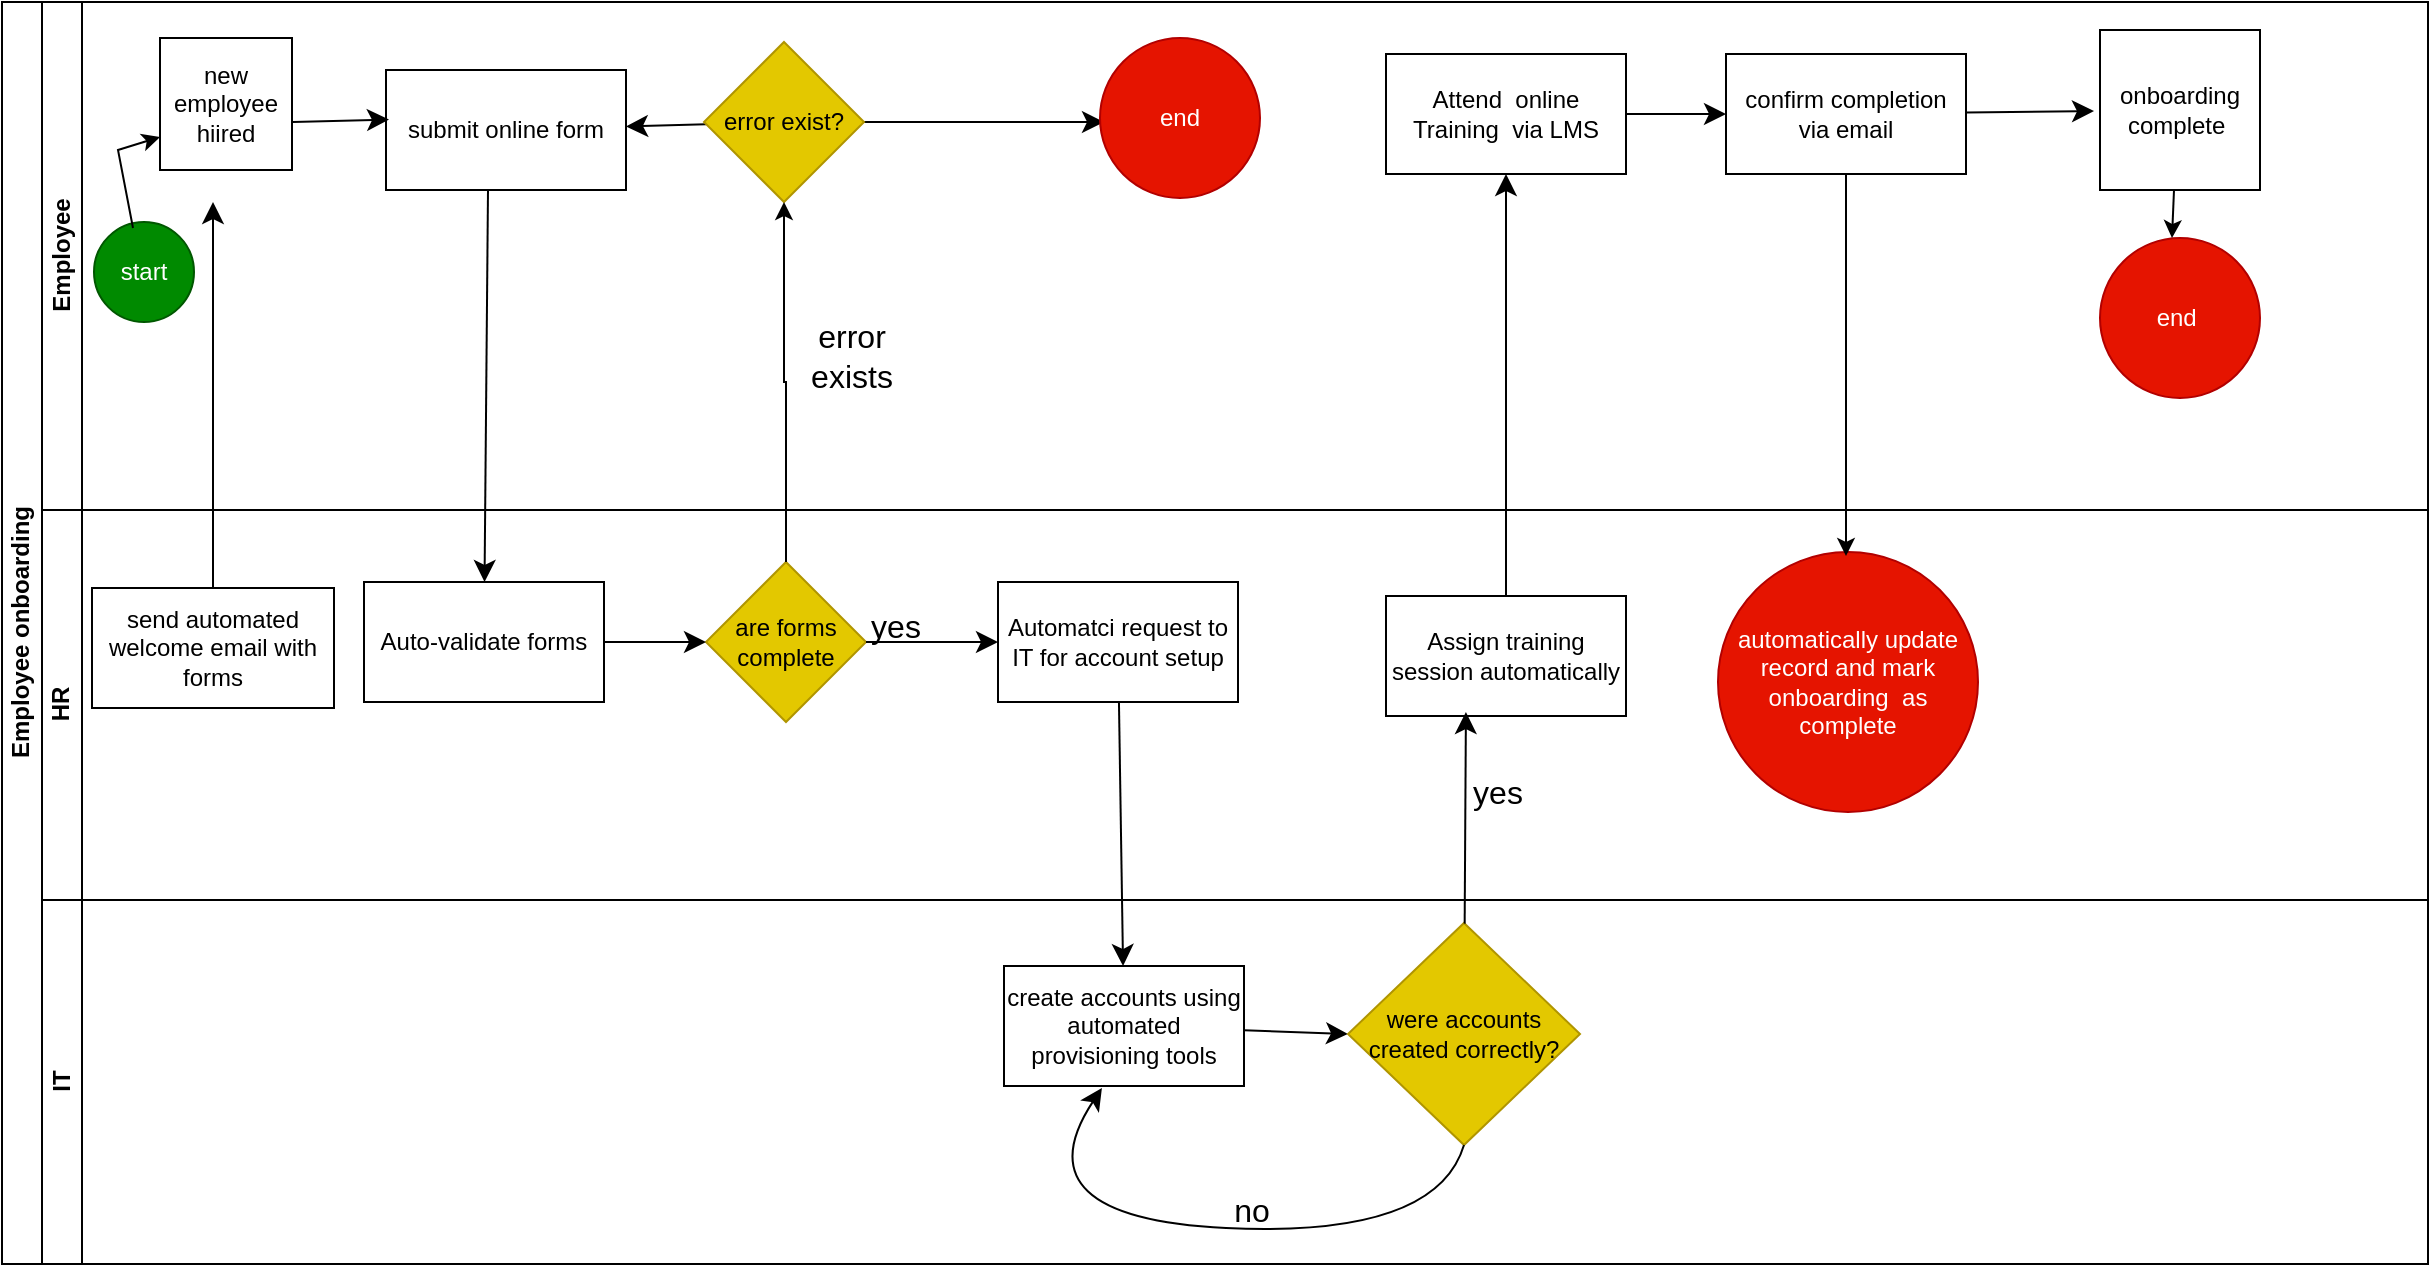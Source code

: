 <mxfile version="26.0.16">
  <diagram name="Page-1" id="dYAAqQN164_OkqlJN7os">
    <mxGraphModel dx="2452" dy="1135" grid="0" gridSize="10" guides="1" tooltips="1" connect="1" arrows="1" fold="1" page="0" pageScale="1" pageWidth="850" pageHeight="1100" math="0" shadow="0">
      <root>
        <mxCell id="0" />
        <mxCell id="1" parent="0" />
        <mxCell id="seVJ21GC20MgT60zQvt1-10" value="Employee onboarding" style="swimlane;childLayout=stackLayout;resizeParent=1;resizeParentMax=0;horizontal=0;startSize=20;horizontalStack=0;html=1;" parent="1" vertex="1">
          <mxGeometry x="-486" y="-16" width="1213" height="631" as="geometry" />
        </mxCell>
        <mxCell id="seVJ21GC20MgT60zQvt1-11" value="Employee" style="swimlane;startSize=20;horizontal=0;html=1;" parent="seVJ21GC20MgT60zQvt1-10" vertex="1">
          <mxGeometry x="20" width="1193" height="254" as="geometry" />
        </mxCell>
        <mxCell id="seVJ21GC20MgT60zQvt1-20" value="submit online form" style="rounded=0;whiteSpace=wrap;html=1;" parent="seVJ21GC20MgT60zQvt1-11" vertex="1">
          <mxGeometry x="172" y="34" width="120" height="60" as="geometry" />
        </mxCell>
        <mxCell id="seVJ21GC20MgT60zQvt1-22" value="" style="endArrow=classic;html=1;rounded=0;fontSize=12;startSize=8;endSize=8;curved=1;entryX=0;entryY=0.25;entryDx=0;entryDy=0;exitX=1;exitY=0.5;exitDx=0;exitDy=0;" parent="seVJ21GC20MgT60zQvt1-11" edge="1">
          <mxGeometry width="50" height="50" relative="1" as="geometry">
            <mxPoint x="125.5" y="60" as="sourcePoint" />
            <mxPoint x="173.5" y="58.75" as="targetPoint" />
          </mxGeometry>
        </mxCell>
        <mxCell id="seVJ21GC20MgT60zQvt1-65" value="error exists" style="text;strokeColor=none;fillColor=none;html=1;align=center;verticalAlign=middle;whiteSpace=wrap;rounded=0;fontSize=16;" parent="seVJ21GC20MgT60zQvt1-11" vertex="1">
          <mxGeometry x="375" y="162" width="60" height="30" as="geometry" />
        </mxCell>
        <mxCell id="seVJ21GC20MgT60zQvt1-68" value="" style="edgeStyle=none;curved=1;rounded=0;orthogonalLoop=1;jettySize=auto;html=1;fontSize=12;startSize=8;endSize=8;" parent="seVJ21GC20MgT60zQvt1-11" source="seVJ21GC20MgT60zQvt1-67" target="seVJ21GC20MgT60zQvt1-20" edge="1">
          <mxGeometry relative="1" as="geometry" />
        </mxCell>
        <mxCell id="seVJ21GC20MgT60zQvt1-70" value="" style="edgeStyle=none;curved=1;rounded=0;orthogonalLoop=1;jettySize=auto;html=1;fontSize=12;startSize=8;endSize=8;" parent="seVJ21GC20MgT60zQvt1-11" source="seVJ21GC20MgT60zQvt1-67" edge="1">
          <mxGeometry relative="1" as="geometry">
            <mxPoint x="531" y="60" as="targetPoint" />
          </mxGeometry>
        </mxCell>
        <mxCell id="seVJ21GC20MgT60zQvt1-67" value="error exist?" style="rhombus;whiteSpace=wrap;html=1;fillColor=#e3c800;strokeColor=#B09500;fontColor=#000000;" parent="seVJ21GC20MgT60zQvt1-11" vertex="1">
          <mxGeometry x="331" y="20" width="80" height="80" as="geometry" />
        </mxCell>
        <mxCell id="seVJ21GC20MgT60zQvt1-72" value="end" style="ellipse;whiteSpace=wrap;html=1;aspect=fixed;fillColor=#e51400;strokeColor=#B20000;fontColor=#ffffff;" parent="seVJ21GC20MgT60zQvt1-11" vertex="1">
          <mxGeometry x="529" y="18" width="80" height="80" as="geometry" />
        </mxCell>
        <mxCell id="seVJ21GC20MgT60zQvt1-76" value="" style="edgeStyle=none;curved=1;rounded=0;orthogonalLoop=1;jettySize=auto;html=1;fontSize=12;startSize=8;endSize=8;" parent="seVJ21GC20MgT60zQvt1-11" source="seVJ21GC20MgT60zQvt1-73" target="seVJ21GC20MgT60zQvt1-75" edge="1">
          <mxGeometry relative="1" as="geometry" />
        </mxCell>
        <mxCell id="seVJ21GC20MgT60zQvt1-73" value="Attend&amp;nbsp; online Training&amp;nbsp; via LMS" style="rounded=0;whiteSpace=wrap;html=1;" parent="seVJ21GC20MgT60zQvt1-11" vertex="1">
          <mxGeometry x="672" y="26" width="120" height="60" as="geometry" />
        </mxCell>
        <mxCell id="seVJ21GC20MgT60zQvt1-80" value="" style="edgeStyle=none;curved=1;rounded=0;orthogonalLoop=1;jettySize=auto;html=1;fontSize=12;startSize=8;endSize=8;" parent="seVJ21GC20MgT60zQvt1-11" source="seVJ21GC20MgT60zQvt1-75" edge="1">
          <mxGeometry relative="1" as="geometry">
            <mxPoint x="1026.003" y="54.488" as="targetPoint" />
          </mxGeometry>
        </mxCell>
        <mxCell id="seVJ21GC20MgT60zQvt1-75" value="confirm completion via email" style="whiteSpace=wrap;html=1;rounded=0;" parent="seVJ21GC20MgT60zQvt1-11" vertex="1">
          <mxGeometry x="842" y="26" width="120" height="60" as="geometry" />
        </mxCell>
        <mxCell id="TXXZFqlOIVdVlZ8PvmXg-8" value="start" style="ellipse;whiteSpace=wrap;html=1;aspect=fixed;fillColor=#008a00;fontColor=#ffffff;strokeColor=#005700;" vertex="1" parent="seVJ21GC20MgT60zQvt1-11">
          <mxGeometry x="26" y="110" width="50" height="50" as="geometry" />
        </mxCell>
        <mxCell id="TXXZFqlOIVdVlZ8PvmXg-10" value="" style="endArrow=classic;html=1;rounded=0;entryX=0;entryY=0.75;entryDx=0;entryDy=0;" edge="1" parent="seVJ21GC20MgT60zQvt1-11" target="TXXZFqlOIVdVlZ8PvmXg-16">
          <mxGeometry width="50" height="50" relative="1" as="geometry">
            <mxPoint x="45.5" y="113" as="sourcePoint" />
            <mxPoint x="47.02" y="68" as="targetPoint" />
            <Array as="points">
              <mxPoint x="38" y="74" />
            </Array>
          </mxGeometry>
        </mxCell>
        <mxCell id="TXXZFqlOIVdVlZ8PvmXg-11" value="end&amp;nbsp;" style="ellipse;whiteSpace=wrap;html=1;aspect=fixed;fillColor=#e51400;fontColor=#ffffff;strokeColor=#B20000;" vertex="1" parent="seVJ21GC20MgT60zQvt1-11">
          <mxGeometry x="1029" y="118" width="80" height="80" as="geometry" />
        </mxCell>
        <mxCell id="TXXZFqlOIVdVlZ8PvmXg-12" value="" style="endArrow=classic;html=1;rounded=0;" edge="1" parent="seVJ21GC20MgT60zQvt1-11">
          <mxGeometry width="50" height="50" relative="1" as="geometry">
            <mxPoint x="1066" y="94" as="sourcePoint" />
            <mxPoint x="1065" y="118" as="targetPoint" />
          </mxGeometry>
        </mxCell>
        <mxCell id="TXXZFqlOIVdVlZ8PvmXg-16" value="new employee hiired" style="whiteSpace=wrap;html=1;aspect=fixed;" vertex="1" parent="seVJ21GC20MgT60zQvt1-11">
          <mxGeometry x="59" y="18" width="66" height="66" as="geometry" />
        </mxCell>
        <mxCell id="TXXZFqlOIVdVlZ8PvmXg-18" value="onboarding complete&amp;nbsp;" style="whiteSpace=wrap;html=1;aspect=fixed;" vertex="1" parent="seVJ21GC20MgT60zQvt1-11">
          <mxGeometry x="1029" y="14" width="80" height="80" as="geometry" />
        </mxCell>
        <mxCell id="seVJ21GC20MgT60zQvt1-19" value="" style="endArrow=classic;html=1;rounded=0;fontSize=12;startSize=8;endSize=8;curved=1;exitX=0.5;exitY=0;exitDx=0;exitDy=0;entryX=0.5;entryY=1;entryDx=0;entryDy=0;" parent="seVJ21GC20MgT60zQvt1-10" source="seVJ21GC20MgT60zQvt1-17" edge="1">
          <mxGeometry width="50" height="50" relative="1" as="geometry">
            <mxPoint x="103" y="205" as="sourcePoint" />
            <mxPoint x="105.5" y="100" as="targetPoint" />
          </mxGeometry>
        </mxCell>
        <mxCell id="seVJ21GC20MgT60zQvt1-23" value="" style="endArrow=classic;html=1;rounded=0;fontSize=12;startSize=8;endSize=8;curved=1;exitX=0.425;exitY=1;exitDx=0;exitDy=0;exitPerimeter=0;" parent="seVJ21GC20MgT60zQvt1-10" source="seVJ21GC20MgT60zQvt1-20" target="seVJ21GC20MgT60zQvt1-24" edge="1">
          <mxGeometry width="50" height="50" relative="1" as="geometry">
            <mxPoint x="252" y="145" as="sourcePoint" />
            <mxPoint x="243" y="169" as="targetPoint" />
          </mxGeometry>
        </mxCell>
        <mxCell id="seVJ21GC20MgT60zQvt1-12" value="HR" style="swimlane;startSize=20;horizontal=0;html=1;" parent="seVJ21GC20MgT60zQvt1-10" vertex="1">
          <mxGeometry x="20" y="254" width="1193" height="195" as="geometry" />
        </mxCell>
        <mxCell id="seVJ21GC20MgT60zQvt1-17" value="&lt;font&gt;send automated welcome email with forms&lt;/font&gt;" style="rounded=0;whiteSpace=wrap;html=1;" parent="seVJ21GC20MgT60zQvt1-12" vertex="1">
          <mxGeometry x="25" y="39" width="121" height="60" as="geometry" />
        </mxCell>
        <mxCell id="seVJ21GC20MgT60zQvt1-24" value="Auto-validate forms" style="rounded=0;whiteSpace=wrap;html=1;" parent="seVJ21GC20MgT60zQvt1-12" vertex="1">
          <mxGeometry x="161" y="36" width="120" height="60" as="geometry" />
        </mxCell>
        <mxCell id="seVJ21GC20MgT60zQvt1-26" value="are forms complete" style="rhombus;whiteSpace=wrap;html=1;fillColor=#e3c800;strokeColor=#B09500;fontColor=#000000;" parent="seVJ21GC20MgT60zQvt1-12" vertex="1">
          <mxGeometry x="332" y="26" width="80" height="80" as="geometry" />
        </mxCell>
        <mxCell id="seVJ21GC20MgT60zQvt1-32" value="" style="endArrow=classic;html=1;rounded=0;fontSize=12;startSize=8;endSize=8;curved=1;entryX=0;entryY=0.5;entryDx=0;entryDy=0;exitX=1;exitY=0.5;exitDx=0;exitDy=0;" parent="seVJ21GC20MgT60zQvt1-12" source="seVJ21GC20MgT60zQvt1-24" target="seVJ21GC20MgT60zQvt1-26" edge="1">
          <mxGeometry width="50" height="50" relative="1" as="geometry">
            <mxPoint x="286" y="61" as="sourcePoint" />
            <mxPoint x="268" y="59" as="targetPoint" />
          </mxGeometry>
        </mxCell>
        <mxCell id="seVJ21GC20MgT60zQvt1-60" value="Assign training session automatically" style="rounded=0;whiteSpace=wrap;html=1;" parent="seVJ21GC20MgT60zQvt1-12" vertex="1">
          <mxGeometry x="672" y="43" width="120" height="60" as="geometry" />
        </mxCell>
        <mxCell id="seVJ21GC20MgT60zQvt1-62" value="yes" style="text;strokeColor=none;fillColor=none;html=1;align=center;verticalAlign=middle;whiteSpace=wrap;rounded=0;fontSize=16;" parent="seVJ21GC20MgT60zQvt1-12" vertex="1">
          <mxGeometry x="397" y="43" width="60" height="30" as="geometry" />
        </mxCell>
        <mxCell id="seVJ21GC20MgT60zQvt1-39" value="Automatci request to IT for account setup" style="rounded=0;whiteSpace=wrap;html=1;" parent="seVJ21GC20MgT60zQvt1-12" vertex="1">
          <mxGeometry x="478" y="36" width="120" height="60" as="geometry" />
        </mxCell>
        <mxCell id="seVJ21GC20MgT60zQvt1-38" value="" style="endArrow=classic;html=1;rounded=0;fontSize=12;startSize=8;endSize=8;curved=1;exitX=1;exitY=0.5;exitDx=0;exitDy=0;" parent="seVJ21GC20MgT60zQvt1-12" source="seVJ21GC20MgT60zQvt1-26" target="seVJ21GC20MgT60zQvt1-39" edge="1">
          <mxGeometry width="50" height="50" relative="1" as="geometry">
            <mxPoint x="382" y="150" as="sourcePoint" />
            <mxPoint x="508" y="75" as="targetPoint" />
          </mxGeometry>
        </mxCell>
        <mxCell id="seVJ21GC20MgT60zQvt1-64" value="yes" style="text;strokeColor=none;fillColor=none;html=1;align=center;verticalAlign=middle;whiteSpace=wrap;rounded=0;fontSize=16;" parent="seVJ21GC20MgT60zQvt1-12" vertex="1">
          <mxGeometry x="698" y="126" width="60" height="30" as="geometry" />
        </mxCell>
        <mxCell id="k2jXrfPQ6RG7kjcsgaCJ-1" value="automatically update record and mark onboarding&amp;nbsp; as complete" style="ellipse;whiteSpace=wrap;html=1;rounded=0;fillColor=#e51400;strokeColor=#B20000;fontColor=#ffffff;" parent="seVJ21GC20MgT60zQvt1-12" vertex="1">
          <mxGeometry x="838" y="21" width="130" height="130" as="geometry" />
        </mxCell>
        <mxCell id="seVJ21GC20MgT60zQvt1-13" value="IT" style="swimlane;startSize=20;horizontal=0;html=1;" parent="seVJ21GC20MgT60zQvt1-10" vertex="1">
          <mxGeometry x="20" y="449" width="1193" height="182" as="geometry">
            <mxRectangle x="20" y="240" width="460" height="26" as="alternateBounds" />
          </mxGeometry>
        </mxCell>
        <mxCell id="seVJ21GC20MgT60zQvt1-44" style="edgeStyle=none;curved=1;rounded=0;orthogonalLoop=1;jettySize=auto;html=1;entryX=0;entryY=0.5;entryDx=0;entryDy=0;fontSize=12;startSize=8;endSize=8;" parent="seVJ21GC20MgT60zQvt1-13" source="seVJ21GC20MgT60zQvt1-29" target="seVJ21GC20MgT60zQvt1-40" edge="1">
          <mxGeometry relative="1" as="geometry" />
        </mxCell>
        <mxCell id="seVJ21GC20MgT60zQvt1-29" value="create accounts using automated provisioning tools" style="rounded=0;whiteSpace=wrap;html=1;" parent="seVJ21GC20MgT60zQvt1-13" vertex="1">
          <mxGeometry x="481" y="33" width="120" height="60" as="geometry" />
        </mxCell>
        <mxCell id="seVJ21GC20MgT60zQvt1-40" value="&lt;font&gt;were accounts created correctly?&lt;/font&gt;" style="rhombus;whiteSpace=wrap;html=1;fillColor=#e3c800;strokeColor=#B09500;fontColor=#000000;" parent="seVJ21GC20MgT60zQvt1-13" vertex="1">
          <mxGeometry x="653" y="11.5" width="116" height="111" as="geometry" />
        </mxCell>
        <mxCell id="seVJ21GC20MgT60zQvt1-47" style="edgeStyle=none;curved=1;rounded=0;orthogonalLoop=1;jettySize=auto;html=1;entryX=0.408;entryY=1.017;entryDx=0;entryDy=0;entryPerimeter=0;fontSize=12;startSize=8;endSize=8;exitX=0.5;exitY=1;exitDx=0;exitDy=0;" parent="seVJ21GC20MgT60zQvt1-13" source="seVJ21GC20MgT60zQvt1-40" target="seVJ21GC20MgT60zQvt1-29" edge="1">
          <mxGeometry relative="1" as="geometry">
            <Array as="points">
              <mxPoint x="697" y="169" />
              <mxPoint x="487" y="159" />
            </Array>
          </mxGeometry>
        </mxCell>
        <mxCell id="seVJ21GC20MgT60zQvt1-50" value="no" style="text;strokeColor=none;fillColor=none;html=1;align=center;verticalAlign=middle;whiteSpace=wrap;rounded=0;fontSize=16;" parent="seVJ21GC20MgT60zQvt1-13" vertex="1">
          <mxGeometry x="575" y="140" width="60" height="30" as="geometry" />
        </mxCell>
        <mxCell id="seVJ21GC20MgT60zQvt1-43" style="edgeStyle=none;curved=1;rounded=0;orthogonalLoop=1;jettySize=auto;html=1;fontSize=12;startSize=8;endSize=8;" parent="seVJ21GC20MgT60zQvt1-10" source="seVJ21GC20MgT60zQvt1-39" target="seVJ21GC20MgT60zQvt1-29" edge="1">
          <mxGeometry relative="1" as="geometry">
            <mxPoint x="558" y="300" as="targetPoint" />
          </mxGeometry>
        </mxCell>
        <mxCell id="seVJ21GC20MgT60zQvt1-63" style="edgeStyle=none;curved=1;rounded=0;orthogonalLoop=1;jettySize=auto;html=1;entryX=0.333;entryY=0.967;entryDx=0;entryDy=0;entryPerimeter=0;fontSize=12;startSize=8;endSize=8;" parent="seVJ21GC20MgT60zQvt1-10" source="seVJ21GC20MgT60zQvt1-40" target="seVJ21GC20MgT60zQvt1-60" edge="1">
          <mxGeometry relative="1" as="geometry" />
        </mxCell>
        <mxCell id="seVJ21GC20MgT60zQvt1-74" value="" style="endArrow=classic;html=1;rounded=0;fontSize=12;startSize=8;endSize=8;curved=1;exitX=0.5;exitY=0;exitDx=0;exitDy=0;entryX=0.5;entryY=1;entryDx=0;entryDy=0;" parent="seVJ21GC20MgT60zQvt1-10" source="seVJ21GC20MgT60zQvt1-60" target="seVJ21GC20MgT60zQvt1-73" edge="1">
          <mxGeometry width="50" height="50" relative="1" as="geometry">
            <mxPoint x="670" y="99" as="sourcePoint" />
            <mxPoint x="720" y="49" as="targetPoint" />
          </mxGeometry>
        </mxCell>
        <mxCell id="k2jXrfPQ6RG7kjcsgaCJ-6" value="" style="edgeStyle=orthogonalEdgeStyle;rounded=0;orthogonalLoop=1;jettySize=auto;html=1;entryX=0.5;entryY=1;entryDx=0;entryDy=0;" parent="seVJ21GC20MgT60zQvt1-10" source="seVJ21GC20MgT60zQvt1-26" target="seVJ21GC20MgT60zQvt1-67" edge="1">
          <mxGeometry relative="1" as="geometry" />
        </mxCell>
        <mxCell id="k2jXrfPQ6RG7kjcsgaCJ-8" value="" style="edgeStyle=orthogonalEdgeStyle;rounded=0;orthogonalLoop=1;jettySize=auto;html=1;" parent="seVJ21GC20MgT60zQvt1-10" source="seVJ21GC20MgT60zQvt1-75" edge="1">
          <mxGeometry relative="1" as="geometry">
            <mxPoint x="922" y="277" as="targetPoint" />
          </mxGeometry>
        </mxCell>
      </root>
    </mxGraphModel>
  </diagram>
</mxfile>
